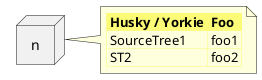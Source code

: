 @startuml
node n
note right of n
  <#FBFB77,#FBFB77>|= Husky / Yorkie |= Foo |
  | SourceTree1 | foo1 |
  | ST2 | foo2 |
end note
@enduml

